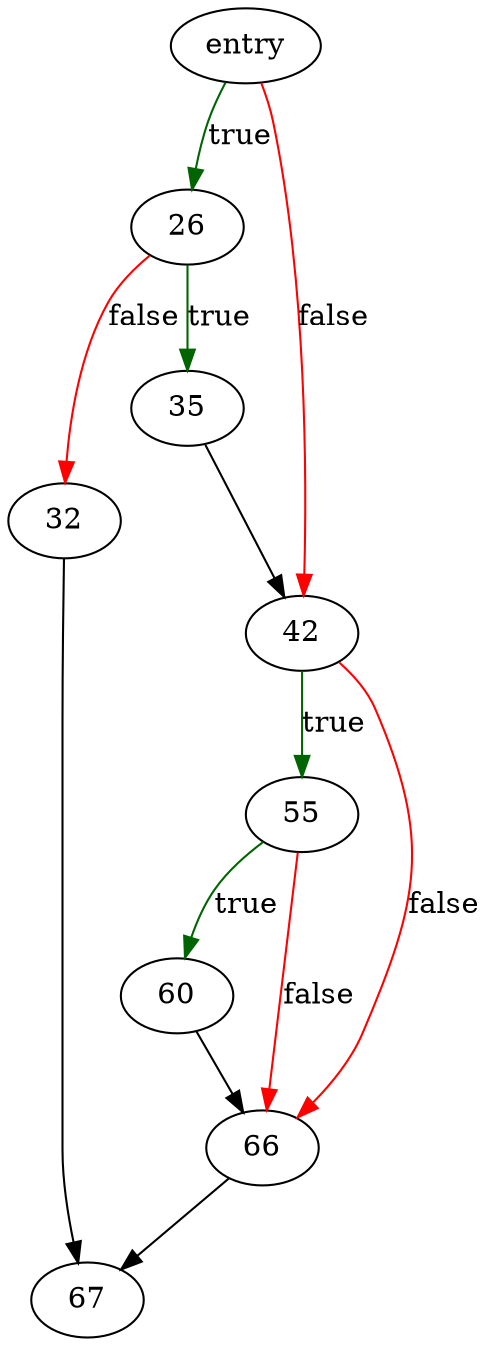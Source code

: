 digraph "sqlite3_create_function_v2" {
	// Node definitions.
	9 [label=entry];
	26;
	32;
	35;
	42;
	55;
	60;
	66;
	67;

	// Edge definitions.
	9 -> 26 [
		color=darkgreen
		label=true
	];
	9 -> 42 [
		color=red
		label=false
	];
	26 -> 32 [
		color=red
		label=false
	];
	26 -> 35 [
		color=darkgreen
		label=true
	];
	32 -> 67;
	35 -> 42;
	42 -> 55 [
		color=darkgreen
		label=true
	];
	42 -> 66 [
		color=red
		label=false
	];
	55 -> 60 [
		color=darkgreen
		label=true
	];
	55 -> 66 [
		color=red
		label=false
	];
	60 -> 66;
	66 -> 67;
}
